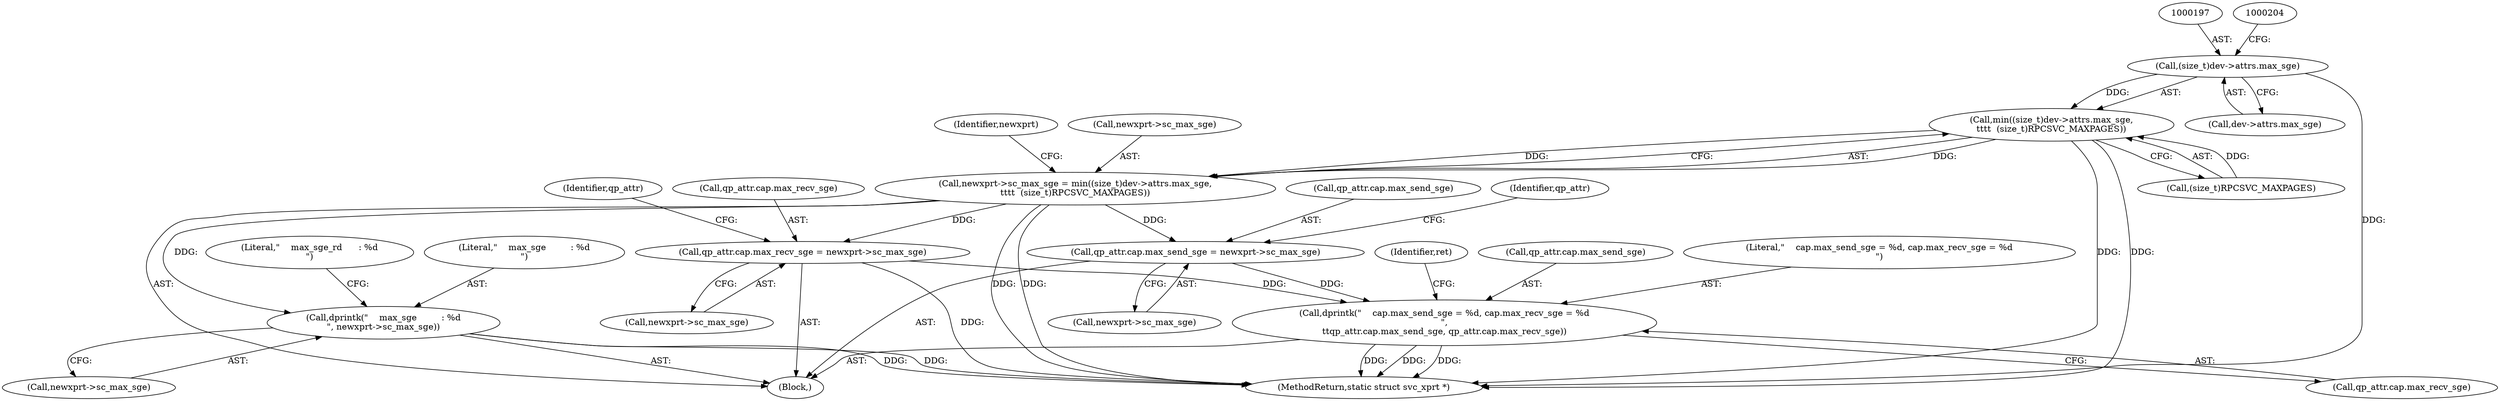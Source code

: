 digraph "0_linux_c70422f760c120480fee4de6c38804c72aa26bc1_44@pointer" {
"1000196" [label="(Call,(size_t)dev->attrs.max_sge)"];
"1000195" [label="(Call,min((size_t)dev->attrs.max_sge,\n\t\t\t\t  (size_t)RPCSVC_MAXPAGES))"];
"1000191" [label="(Call,newxprt->sc_max_sge = min((size_t)dev->attrs.max_sge,\n\t\t\t\t  (size_t)RPCSVC_MAXPAGES))"];
"1000412" [label="(Call,qp_attr.cap.max_send_sge = newxprt->sc_max_sge)"];
"1000474" [label="(Call,dprintk(\"    cap.max_send_sge = %d, cap.max_recv_sge = %d\n\",\n\t\tqp_attr.cap.max_send_sge, qp_attr.cap.max_recv_sge))"];
"1000421" [label="(Call,qp_attr.cap.max_recv_sge = newxprt->sc_max_sge)"];
"1000733" [label="(Call,dprintk(\"    max_sge         : %d\n\", newxprt->sc_max_sge))"];
"1000412" [label="(Call,qp_attr.cap.max_send_sge = newxprt->sc_max_sge)"];
"1000733" [label="(Call,dprintk(\"    max_sge         : %d\n\", newxprt->sc_max_sge))"];
"1000475" [label="(Literal,\"    cap.max_send_sge = %d, cap.max_recv_sge = %d\n\")"];
"1000208" [label="(Identifier,newxprt)"];
"1000191" [label="(Call,newxprt->sc_max_sge = min((size_t)dev->attrs.max_sge,\n\t\t\t\t  (size_t)RPCSVC_MAXPAGES))"];
"1000413" [label="(Call,qp_attr.cap.max_send_sge)"];
"1000487" [label="(Identifier,ret)"];
"1000476" [label="(Call,qp_attr.cap.max_send_sge)"];
"1000427" [label="(Call,newxprt->sc_max_sge)"];
"1000474" [label="(Call,dprintk(\"    cap.max_send_sge = %d, cap.max_recv_sge = %d\n\",\n\t\tqp_attr.cap.max_send_sge, qp_attr.cap.max_recv_sge))"];
"1000203" [label="(Call,(size_t)RPCSVC_MAXPAGES)"];
"1000198" [label="(Call,dev->attrs.max_sge)"];
"1000735" [label="(Call,newxprt->sc_max_sge)"];
"1000195" [label="(Call,min((size_t)dev->attrs.max_sge,\n\t\t\t\t  (size_t)RPCSVC_MAXPAGES))"];
"1000192" [label="(Call,newxprt->sc_max_sge)"];
"1000797" [label="(MethodReturn,static struct svc_xprt *)"];
"1000421" [label="(Call,qp_attr.cap.max_recv_sge = newxprt->sc_max_sge)"];
"1000734" [label="(Literal,\"    max_sge         : %d\n\")"];
"1000739" [label="(Literal,\"    max_sge_rd      : %d\n\")"];
"1000432" [label="(Identifier,qp_attr)"];
"1000113" [label="(Block,)"];
"1000196" [label="(Call,(size_t)dev->attrs.max_sge)"];
"1000481" [label="(Call,qp_attr.cap.max_recv_sge)"];
"1000424" [label="(Identifier,qp_attr)"];
"1000422" [label="(Call,qp_attr.cap.max_recv_sge)"];
"1000418" [label="(Call,newxprt->sc_max_sge)"];
"1000196" -> "1000195"  [label="AST: "];
"1000196" -> "1000198"  [label="CFG: "];
"1000197" -> "1000196"  [label="AST: "];
"1000198" -> "1000196"  [label="AST: "];
"1000204" -> "1000196"  [label="CFG: "];
"1000196" -> "1000797"  [label="DDG: "];
"1000196" -> "1000195"  [label="DDG: "];
"1000195" -> "1000191"  [label="AST: "];
"1000195" -> "1000203"  [label="CFG: "];
"1000203" -> "1000195"  [label="AST: "];
"1000191" -> "1000195"  [label="CFG: "];
"1000195" -> "1000797"  [label="DDG: "];
"1000195" -> "1000797"  [label="DDG: "];
"1000195" -> "1000191"  [label="DDG: "];
"1000195" -> "1000191"  [label="DDG: "];
"1000203" -> "1000195"  [label="DDG: "];
"1000191" -> "1000113"  [label="AST: "];
"1000192" -> "1000191"  [label="AST: "];
"1000208" -> "1000191"  [label="CFG: "];
"1000191" -> "1000797"  [label="DDG: "];
"1000191" -> "1000797"  [label="DDG: "];
"1000191" -> "1000412"  [label="DDG: "];
"1000191" -> "1000421"  [label="DDG: "];
"1000191" -> "1000733"  [label="DDG: "];
"1000412" -> "1000113"  [label="AST: "];
"1000412" -> "1000418"  [label="CFG: "];
"1000413" -> "1000412"  [label="AST: "];
"1000418" -> "1000412"  [label="AST: "];
"1000424" -> "1000412"  [label="CFG: "];
"1000412" -> "1000474"  [label="DDG: "];
"1000474" -> "1000113"  [label="AST: "];
"1000474" -> "1000481"  [label="CFG: "];
"1000475" -> "1000474"  [label="AST: "];
"1000476" -> "1000474"  [label="AST: "];
"1000481" -> "1000474"  [label="AST: "];
"1000487" -> "1000474"  [label="CFG: "];
"1000474" -> "1000797"  [label="DDG: "];
"1000474" -> "1000797"  [label="DDG: "];
"1000474" -> "1000797"  [label="DDG: "];
"1000421" -> "1000474"  [label="DDG: "];
"1000421" -> "1000113"  [label="AST: "];
"1000421" -> "1000427"  [label="CFG: "];
"1000422" -> "1000421"  [label="AST: "];
"1000427" -> "1000421"  [label="AST: "];
"1000432" -> "1000421"  [label="CFG: "];
"1000421" -> "1000797"  [label="DDG: "];
"1000733" -> "1000113"  [label="AST: "];
"1000733" -> "1000735"  [label="CFG: "];
"1000734" -> "1000733"  [label="AST: "];
"1000735" -> "1000733"  [label="AST: "];
"1000739" -> "1000733"  [label="CFG: "];
"1000733" -> "1000797"  [label="DDG: "];
"1000733" -> "1000797"  [label="DDG: "];
}
